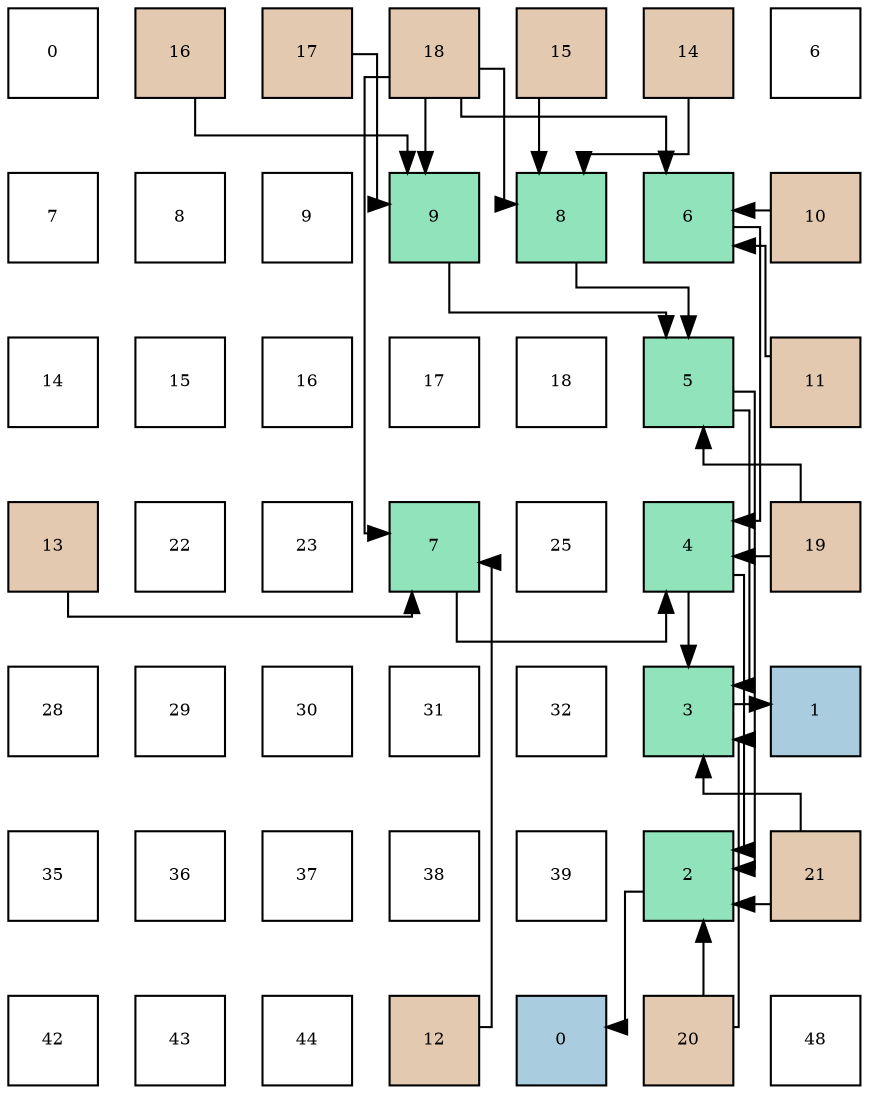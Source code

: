 digraph layout{
 rankdir=TB;
 splines=ortho;
 node [style=filled shape=square fixedsize=true width=0.6];
0[label="0", fontsize=8, fillcolor="#ffffff"];
1[label="16", fontsize=8, fillcolor="#e3c9af"];
2[label="17", fontsize=8, fillcolor="#e3c9af"];
3[label="18", fontsize=8, fillcolor="#e3c9af"];
4[label="15", fontsize=8, fillcolor="#e3c9af"];
5[label="14", fontsize=8, fillcolor="#e3c9af"];
6[label="6", fontsize=8, fillcolor="#ffffff"];
7[label="7", fontsize=8, fillcolor="#ffffff"];
8[label="8", fontsize=8, fillcolor="#ffffff"];
9[label="9", fontsize=8, fillcolor="#ffffff"];
10[label="9", fontsize=8, fillcolor="#91e3bb"];
11[label="8", fontsize=8, fillcolor="#91e3bb"];
12[label="6", fontsize=8, fillcolor="#91e3bb"];
13[label="10", fontsize=8, fillcolor="#e3c9af"];
14[label="14", fontsize=8, fillcolor="#ffffff"];
15[label="15", fontsize=8, fillcolor="#ffffff"];
16[label="16", fontsize=8, fillcolor="#ffffff"];
17[label="17", fontsize=8, fillcolor="#ffffff"];
18[label="18", fontsize=8, fillcolor="#ffffff"];
19[label="5", fontsize=8, fillcolor="#91e3bb"];
20[label="11", fontsize=8, fillcolor="#e3c9af"];
21[label="13", fontsize=8, fillcolor="#e3c9af"];
22[label="22", fontsize=8, fillcolor="#ffffff"];
23[label="23", fontsize=8, fillcolor="#ffffff"];
24[label="7", fontsize=8, fillcolor="#91e3bb"];
25[label="25", fontsize=8, fillcolor="#ffffff"];
26[label="4", fontsize=8, fillcolor="#91e3bb"];
27[label="19", fontsize=8, fillcolor="#e3c9af"];
28[label="28", fontsize=8, fillcolor="#ffffff"];
29[label="29", fontsize=8, fillcolor="#ffffff"];
30[label="30", fontsize=8, fillcolor="#ffffff"];
31[label="31", fontsize=8, fillcolor="#ffffff"];
32[label="32", fontsize=8, fillcolor="#ffffff"];
33[label="3", fontsize=8, fillcolor="#91e3bb"];
34[label="1", fontsize=8, fillcolor="#a9ccde"];
35[label="35", fontsize=8, fillcolor="#ffffff"];
36[label="36", fontsize=8, fillcolor="#ffffff"];
37[label="37", fontsize=8, fillcolor="#ffffff"];
38[label="38", fontsize=8, fillcolor="#ffffff"];
39[label="39", fontsize=8, fillcolor="#ffffff"];
40[label="2", fontsize=8, fillcolor="#91e3bb"];
41[label="21", fontsize=8, fillcolor="#e3c9af"];
42[label="42", fontsize=8, fillcolor="#ffffff"];
43[label="43", fontsize=8, fillcolor="#ffffff"];
44[label="44", fontsize=8, fillcolor="#ffffff"];
45[label="12", fontsize=8, fillcolor="#e3c9af"];
46[label="0", fontsize=8, fillcolor="#a9ccde"];
47[label="20", fontsize=8, fillcolor="#e3c9af"];
48[label="48", fontsize=8, fillcolor="#ffffff"];
edge [constraint=false, style=vis];40 -> 46;
33 -> 34;
26 -> 40;
26 -> 33;
19 -> 40;
19 -> 33;
12 -> 26;
24 -> 26;
11 -> 19;
10 -> 19;
13 -> 12;
20 -> 12;
45 -> 24;
21 -> 24;
5 -> 11;
4 -> 11;
1 -> 10;
2 -> 10;
3 -> 12;
3 -> 24;
3 -> 11;
3 -> 10;
27 -> 26;
27 -> 19;
47 -> 40;
47 -> 33;
41 -> 40;
41 -> 33;
edge [constraint=true, style=invis];
0 -> 7 -> 14 -> 21 -> 28 -> 35 -> 42;
1 -> 8 -> 15 -> 22 -> 29 -> 36 -> 43;
2 -> 9 -> 16 -> 23 -> 30 -> 37 -> 44;
3 -> 10 -> 17 -> 24 -> 31 -> 38 -> 45;
4 -> 11 -> 18 -> 25 -> 32 -> 39 -> 46;
5 -> 12 -> 19 -> 26 -> 33 -> 40 -> 47;
6 -> 13 -> 20 -> 27 -> 34 -> 41 -> 48;
rank = same {0 -> 1 -> 2 -> 3 -> 4 -> 5 -> 6};
rank = same {7 -> 8 -> 9 -> 10 -> 11 -> 12 -> 13};
rank = same {14 -> 15 -> 16 -> 17 -> 18 -> 19 -> 20};
rank = same {21 -> 22 -> 23 -> 24 -> 25 -> 26 -> 27};
rank = same {28 -> 29 -> 30 -> 31 -> 32 -> 33 -> 34};
rank = same {35 -> 36 -> 37 -> 38 -> 39 -> 40 -> 41};
rank = same {42 -> 43 -> 44 -> 45 -> 46 -> 47 -> 48};
}